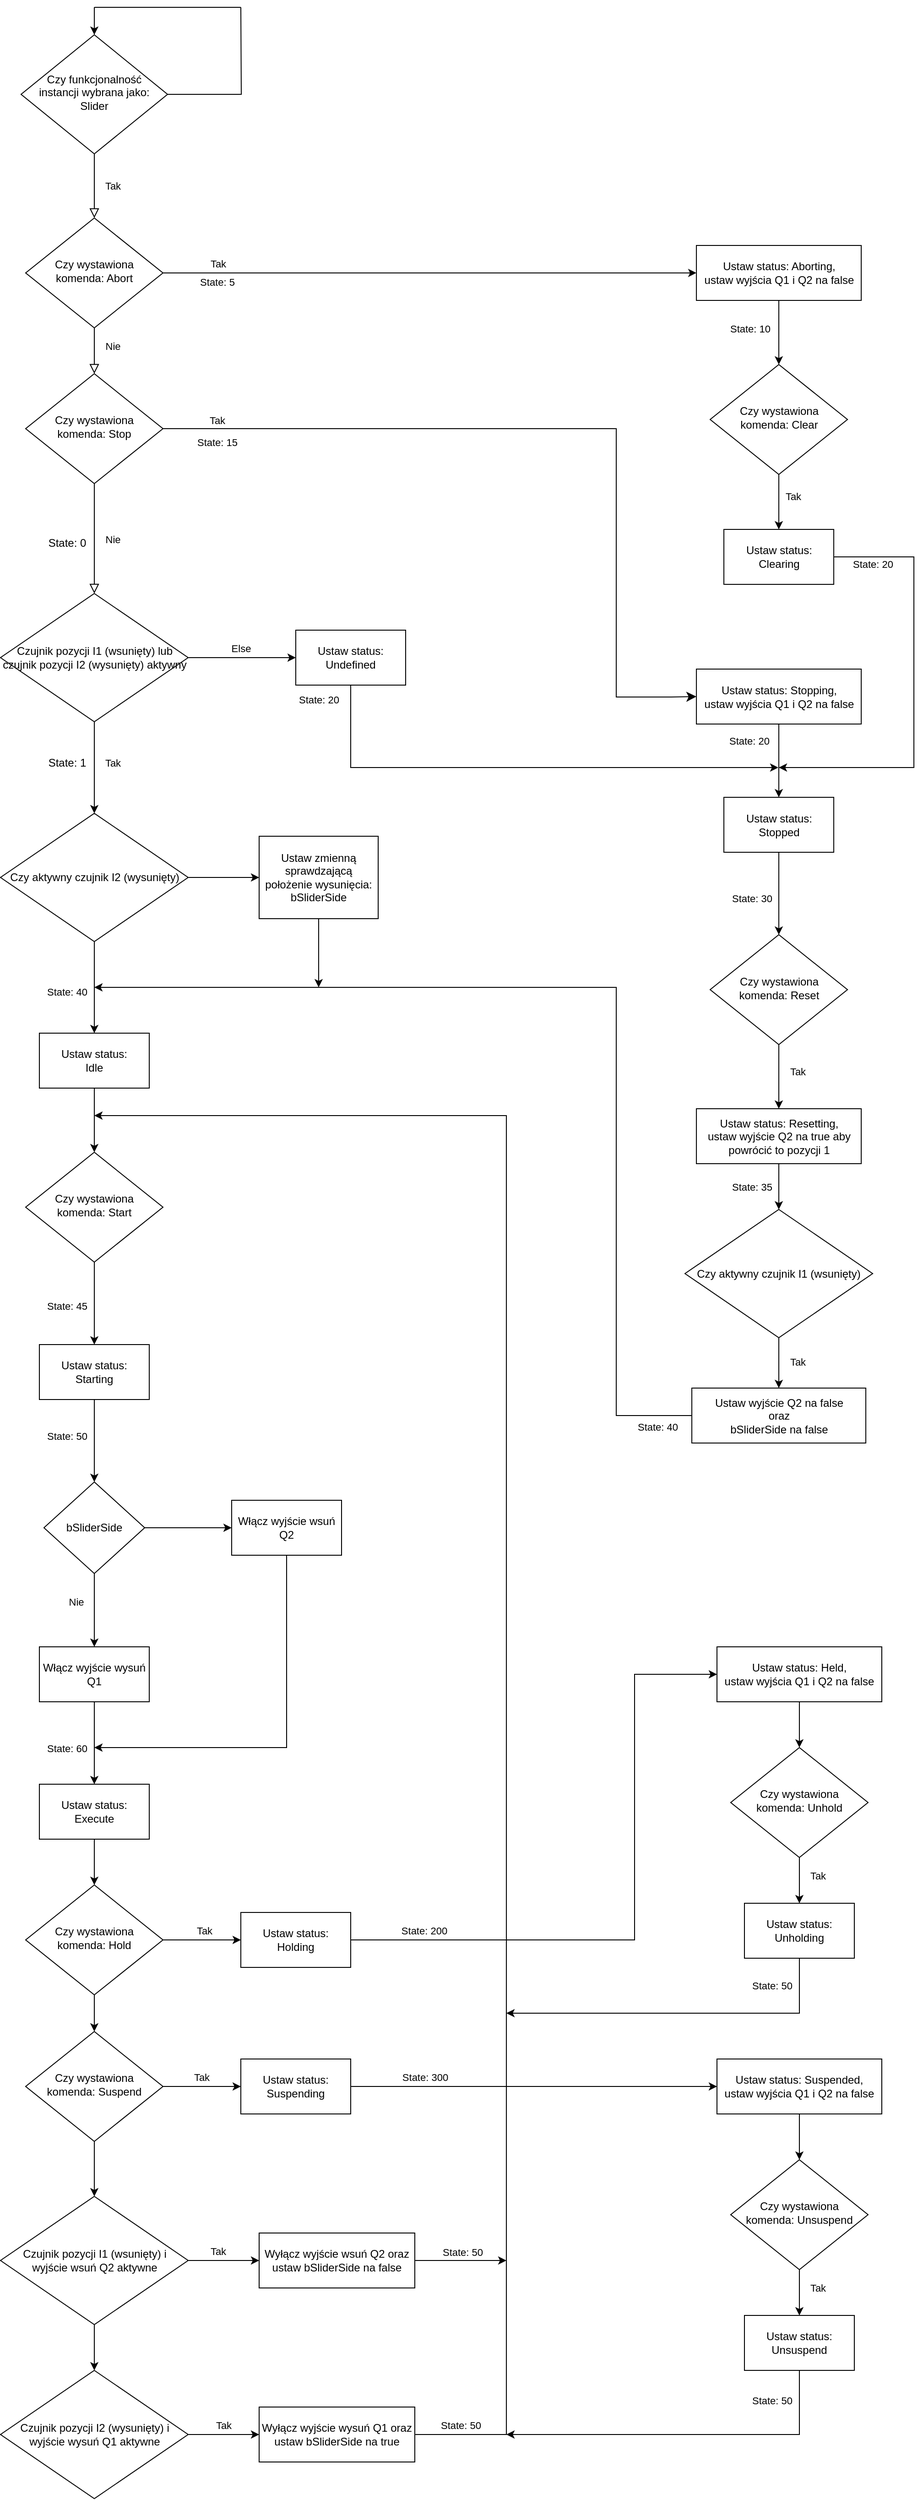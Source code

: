<mxfile version="22.1.7" type="device">
  <diagram id="C5RBs43oDa-KdzZeNtuy" name="Page-1">
    <mxGraphModel dx="3960" dy="2380" grid="1" gridSize="10" guides="1" tooltips="1" connect="1" arrows="1" fold="1" page="1" pageScale="1" pageWidth="827" pageHeight="1169" math="0" shadow="0">
      <root>
        <mxCell id="WIyWlLk6GJQsqaUBKTNV-0" />
        <mxCell id="WIyWlLk6GJQsqaUBKTNV-1" parent="WIyWlLk6GJQsqaUBKTNV-0" />
        <mxCell id="WIyWlLk6GJQsqaUBKTNV-4" value="Tak" style="rounded=0;html=1;jettySize=auto;orthogonalLoop=1;fontSize=11;endArrow=block;endFill=0;endSize=8;strokeWidth=1;shadow=0;labelBackgroundColor=none;edgeStyle=orthogonalEdgeStyle;" parent="WIyWlLk6GJQsqaUBKTNV-1" source="WIyWlLk6GJQsqaUBKTNV-6" target="WIyWlLk6GJQsqaUBKTNV-10" edge="1">
          <mxGeometry y="20" relative="1" as="geometry">
            <mxPoint as="offset" />
          </mxGeometry>
        </mxCell>
        <mxCell id="gHJDH7lQnEutCBeiMlI1-30" style="edgeStyle=orthogonalEdgeStyle;rounded=0;orthogonalLoop=1;jettySize=auto;html=1;endArrow=none;endFill=0;" edge="1" parent="WIyWlLk6GJQsqaUBKTNV-1" source="WIyWlLk6GJQsqaUBKTNV-6">
          <mxGeometry relative="1" as="geometry">
            <mxPoint x="440" y="20" as="targetPoint" />
          </mxGeometry>
        </mxCell>
        <mxCell id="WIyWlLk6GJQsqaUBKTNV-6" value="Czy funkcjonalność instancji wybrana jako: Slider" style="rhombus;whiteSpace=wrap;html=1;shadow=0;fontFamily=Helvetica;fontSize=12;align=center;strokeWidth=1;spacing=6;spacingTop=-4;" parent="WIyWlLk6GJQsqaUBKTNV-1" vertex="1">
          <mxGeometry x="200" y="49.97" width="160" height="130.03" as="geometry" />
        </mxCell>
        <mxCell id="WIyWlLk6GJQsqaUBKTNV-8" value="Nie" style="rounded=0;html=1;jettySize=auto;orthogonalLoop=1;fontSize=11;endArrow=block;endFill=0;endSize=8;strokeWidth=1;shadow=0;labelBackgroundColor=none;edgeStyle=orthogonalEdgeStyle;entryX=0.5;entryY=0;entryDx=0;entryDy=0;" parent="WIyWlLk6GJQsqaUBKTNV-1" source="WIyWlLk6GJQsqaUBKTNV-10" target="gHJDH7lQnEutCBeiMlI1-3" edge="1">
          <mxGeometry x="-0.2" y="20" relative="1" as="geometry">
            <mxPoint as="offset" />
            <mxPoint x="280" y="409.97" as="targetPoint" />
          </mxGeometry>
        </mxCell>
        <mxCell id="gHJDH7lQnEutCBeiMlI1-182" style="edgeStyle=orthogonalEdgeStyle;rounded=0;orthogonalLoop=1;jettySize=auto;html=1;entryX=0;entryY=0.5;entryDx=0;entryDy=0;" edge="1" parent="WIyWlLk6GJQsqaUBKTNV-1" source="WIyWlLk6GJQsqaUBKTNV-10" target="gHJDH7lQnEutCBeiMlI1-167">
          <mxGeometry relative="1" as="geometry" />
        </mxCell>
        <mxCell id="gHJDH7lQnEutCBeiMlI1-183" value="Tak" style="edgeLabel;html=1;align=center;verticalAlign=middle;resizable=0;points=[];" vertex="1" connectable="0" parent="gHJDH7lQnEutCBeiMlI1-182">
          <mxGeometry x="-0.8" y="-2" relative="1" as="geometry">
            <mxPoint x="1" y="-12" as="offset" />
          </mxGeometry>
        </mxCell>
        <mxCell id="gHJDH7lQnEutCBeiMlI1-184" value="State: 5" style="edgeLabel;html=1;align=center;verticalAlign=middle;resizable=0;points=[];" vertex="1" connectable="0" parent="gHJDH7lQnEutCBeiMlI1-182">
          <mxGeometry x="-0.762" y="-1" relative="1" as="geometry">
            <mxPoint x="-11" y="9" as="offset" />
          </mxGeometry>
        </mxCell>
        <mxCell id="WIyWlLk6GJQsqaUBKTNV-10" value="Czy wystawiona komenda: Abort" style="rhombus;whiteSpace=wrap;html=1;shadow=0;fontFamily=Helvetica;fontSize=12;align=center;strokeWidth=1;spacing=6;spacingTop=-4;" parent="WIyWlLk6GJQsqaUBKTNV-1" vertex="1">
          <mxGeometry x="205" y="249.97" width="150" height="120.03" as="geometry" />
        </mxCell>
        <mxCell id="gHJDH7lQnEutCBeiMlI1-4" style="edgeStyle=orthogonalEdgeStyle;rounded=0;orthogonalLoop=1;jettySize=auto;html=1;endSize=8;endArrow=block;endFill=0;entryX=0.5;entryY=0;entryDx=0;entryDy=0;" edge="1" parent="WIyWlLk6GJQsqaUBKTNV-1" source="gHJDH7lQnEutCBeiMlI1-3" target="gHJDH7lQnEutCBeiMlI1-23">
          <mxGeometry relative="1" as="geometry">
            <mxPoint x="280" y="650" as="targetPoint" />
          </mxGeometry>
        </mxCell>
        <mxCell id="gHJDH7lQnEutCBeiMlI1-5" value="Nie" style="edgeLabel;html=1;align=center;verticalAlign=middle;resizable=0;points=[];" vertex="1" connectable="0" parent="gHJDH7lQnEutCBeiMlI1-4">
          <mxGeometry x="0.029" y="-1" relative="1" as="geometry">
            <mxPoint x="21" y="-1" as="offset" />
          </mxGeometry>
        </mxCell>
        <mxCell id="gHJDH7lQnEutCBeiMlI1-7" style="edgeStyle=orthogonalEdgeStyle;rounded=0;orthogonalLoop=1;jettySize=auto;html=1;endSize=8;endArrow=classic;endFill=1;entryX=0;entryY=0.5;entryDx=0;entryDy=0;" edge="1" parent="WIyWlLk6GJQsqaUBKTNV-1" source="gHJDH7lQnEutCBeiMlI1-3" target="gHJDH7lQnEutCBeiMlI1-147">
          <mxGeometry relative="1" as="geometry">
            <mxPoint x="480" y="480.015" as="targetPoint" />
            <Array as="points">
              <mxPoint x="850" y="480" />
              <mxPoint x="850" y="773" />
              <mxPoint x="910" y="773" />
            </Array>
          </mxGeometry>
        </mxCell>
        <mxCell id="gHJDH7lQnEutCBeiMlI1-8" value="Tak" style="edgeLabel;html=1;align=center;verticalAlign=middle;resizable=0;points=[];" vertex="1" connectable="0" parent="gHJDH7lQnEutCBeiMlI1-7">
          <mxGeometry x="0.152" y="4" relative="1" as="geometry">
            <mxPoint x="-440" y="-19" as="offset" />
          </mxGeometry>
        </mxCell>
        <mxCell id="gHJDH7lQnEutCBeiMlI1-3" value="Czy wystawiona komenda: Stop" style="rhombus;whiteSpace=wrap;html=1;shadow=0;fontFamily=Helvetica;fontSize=12;align=center;strokeWidth=1;spacing=6;spacingTop=-4;" vertex="1" parent="WIyWlLk6GJQsqaUBKTNV-1">
          <mxGeometry x="205" y="420" width="150" height="120.03" as="geometry" />
        </mxCell>
        <mxCell id="gHJDH7lQnEutCBeiMlI1-20" value="State: 0" style="text;html=1;align=center;verticalAlign=middle;resizable=0;points=[];autosize=1;strokeColor=none;fillColor=none;" vertex="1" parent="WIyWlLk6GJQsqaUBKTNV-1">
          <mxGeometry x="220" y="590" width="60" height="30" as="geometry" />
        </mxCell>
        <mxCell id="gHJDH7lQnEutCBeiMlI1-25" style="edgeStyle=orthogonalEdgeStyle;rounded=0;orthogonalLoop=1;jettySize=auto;html=1;entryX=0.5;entryY=0;entryDx=0;entryDy=0;" edge="1" parent="WIyWlLk6GJQsqaUBKTNV-1" source="gHJDH7lQnEutCBeiMlI1-23" target="gHJDH7lQnEutCBeiMlI1-46">
          <mxGeometry relative="1" as="geometry">
            <mxPoint x="280" y="860" as="targetPoint" />
          </mxGeometry>
        </mxCell>
        <mxCell id="gHJDH7lQnEutCBeiMlI1-26" value="Tak" style="edgeLabel;html=1;align=center;verticalAlign=middle;resizable=0;points=[];" vertex="1" connectable="0" parent="gHJDH7lQnEutCBeiMlI1-25">
          <mxGeometry x="-0.112" y="3" relative="1" as="geometry">
            <mxPoint x="17" as="offset" />
          </mxGeometry>
        </mxCell>
        <mxCell id="gHJDH7lQnEutCBeiMlI1-32" style="edgeStyle=orthogonalEdgeStyle;rounded=0;orthogonalLoop=1;jettySize=auto;html=1;entryX=0;entryY=0.5;entryDx=0;entryDy=0;" edge="1" parent="WIyWlLk6GJQsqaUBKTNV-1" source="gHJDH7lQnEutCBeiMlI1-23" target="gHJDH7lQnEutCBeiMlI1-61">
          <mxGeometry relative="1" as="geometry">
            <mxPoint x="520" y="730" as="targetPoint" />
          </mxGeometry>
        </mxCell>
        <mxCell id="gHJDH7lQnEutCBeiMlI1-65" value="Else" style="edgeLabel;html=1;align=center;verticalAlign=middle;resizable=0;points=[];" vertex="1" connectable="0" parent="gHJDH7lQnEutCBeiMlI1-32">
          <mxGeometry x="0.115" y="4" relative="1" as="geometry">
            <mxPoint x="-8" y="-6" as="offset" />
          </mxGeometry>
        </mxCell>
        <mxCell id="gHJDH7lQnEutCBeiMlI1-23" value="Czujnik pozycji I1 (wsunięty) lub czujnik pozycji I2 (wysunięty) aktywny" style="rhombus;whiteSpace=wrap;html=1;" vertex="1" parent="WIyWlLk6GJQsqaUBKTNV-1">
          <mxGeometry x="177.5" y="660" width="205" height="140" as="geometry" />
        </mxCell>
        <mxCell id="gHJDH7lQnEutCBeiMlI1-29" value="" style="endArrow=classic;html=1;rounded=0;entryX=0.5;entryY=0;entryDx=0;entryDy=0;" edge="1" parent="WIyWlLk6GJQsqaUBKTNV-1" target="WIyWlLk6GJQsqaUBKTNV-6">
          <mxGeometry width="50" height="50" relative="1" as="geometry">
            <mxPoint x="280" y="20" as="sourcePoint" />
            <mxPoint x="439" y="40" as="targetPoint" />
          </mxGeometry>
        </mxCell>
        <mxCell id="gHJDH7lQnEutCBeiMlI1-31" value="" style="endArrow=none;html=1;rounded=0;" edge="1" parent="WIyWlLk6GJQsqaUBKTNV-1">
          <mxGeometry width="50" height="50" relative="1" as="geometry">
            <mxPoint x="280" y="20" as="sourcePoint" />
            <mxPoint x="440" y="20" as="targetPoint" />
          </mxGeometry>
        </mxCell>
        <mxCell id="gHJDH7lQnEutCBeiMlI1-38" value="State: 15" style="edgeLabel;html=1;align=center;verticalAlign=middle;resizable=0;points=[];" vertex="1" connectable="0" parent="WIyWlLk6GJQsqaUBKTNV-1">
          <mxGeometry x="414.003" y="494.999" as="geometry" />
        </mxCell>
        <mxCell id="gHJDH7lQnEutCBeiMlI1-44" style="edgeStyle=orthogonalEdgeStyle;rounded=0;orthogonalLoop=1;jettySize=auto;html=1;entryX=0;entryY=0.5;entryDx=0;entryDy=0;" edge="1" parent="WIyWlLk6GJQsqaUBKTNV-1" source="gHJDH7lQnEutCBeiMlI1-46" target="gHJDH7lQnEutCBeiMlI1-50">
          <mxGeometry relative="1" as="geometry">
            <mxPoint x="520" y="970" as="targetPoint" />
          </mxGeometry>
        </mxCell>
        <mxCell id="gHJDH7lQnEutCBeiMlI1-71" style="edgeStyle=orthogonalEdgeStyle;rounded=0;orthogonalLoop=1;jettySize=auto;html=1;entryX=0.5;entryY=0;entryDx=0;entryDy=0;" edge="1" parent="WIyWlLk6GJQsqaUBKTNV-1" source="gHJDH7lQnEutCBeiMlI1-46" target="gHJDH7lQnEutCBeiMlI1-70">
          <mxGeometry relative="1" as="geometry" />
        </mxCell>
        <mxCell id="gHJDH7lQnEutCBeiMlI1-72" value="State: 40" style="edgeLabel;html=1;align=center;verticalAlign=middle;resizable=0;points=[];" vertex="1" connectable="0" parent="gHJDH7lQnEutCBeiMlI1-71">
          <mxGeometry x="0.096" y="-1" relative="1" as="geometry">
            <mxPoint x="-29" as="offset" />
          </mxGeometry>
        </mxCell>
        <mxCell id="gHJDH7lQnEutCBeiMlI1-46" value="Czy aktywny czujnik I2 (wysunięty)" style="rhombus;whiteSpace=wrap;html=1;" vertex="1" parent="WIyWlLk6GJQsqaUBKTNV-1">
          <mxGeometry x="177.5" y="900" width="205" height="140" as="geometry" />
        </mxCell>
        <mxCell id="gHJDH7lQnEutCBeiMlI1-185" style="edgeStyle=orthogonalEdgeStyle;rounded=0;orthogonalLoop=1;jettySize=auto;html=1;" edge="1" parent="WIyWlLk6GJQsqaUBKTNV-1" source="gHJDH7lQnEutCBeiMlI1-50">
          <mxGeometry relative="1" as="geometry">
            <mxPoint x="525" y="1090" as="targetPoint" />
          </mxGeometry>
        </mxCell>
        <mxCell id="gHJDH7lQnEutCBeiMlI1-50" value="Ustaw zmienną sprawdzającą położenie wysunięcia:&lt;br&gt;bSliderSide" style="rounded=0;whiteSpace=wrap;html=1;" vertex="1" parent="WIyWlLk6GJQsqaUBKTNV-1">
          <mxGeometry x="460" y="925" width="130" height="90" as="geometry" />
        </mxCell>
        <mxCell id="gHJDH7lQnEutCBeiMlI1-180" style="edgeStyle=orthogonalEdgeStyle;rounded=0;orthogonalLoop=1;jettySize=auto;html=1;" edge="1" parent="WIyWlLk6GJQsqaUBKTNV-1" source="gHJDH7lQnEutCBeiMlI1-61">
          <mxGeometry relative="1" as="geometry">
            <mxPoint x="1027" y="850" as="targetPoint" />
            <Array as="points">
              <mxPoint x="560" y="850" />
            </Array>
          </mxGeometry>
        </mxCell>
        <mxCell id="gHJDH7lQnEutCBeiMlI1-181" value="State: 20" style="edgeLabel;html=1;align=center;verticalAlign=middle;resizable=0;points=[];" vertex="1" connectable="0" parent="gHJDH7lQnEutCBeiMlI1-180">
          <mxGeometry x="-0.942" y="-1" relative="1" as="geometry">
            <mxPoint x="-34" as="offset" />
          </mxGeometry>
        </mxCell>
        <mxCell id="gHJDH7lQnEutCBeiMlI1-61" value="Ustaw status:&lt;br&gt;Undefined" style="rounded=0;whiteSpace=wrap;html=1;" vertex="1" parent="WIyWlLk6GJQsqaUBKTNV-1">
          <mxGeometry x="500" y="700" width="120" height="60" as="geometry" />
        </mxCell>
        <mxCell id="gHJDH7lQnEutCBeiMlI1-68" value="State: 1" style="text;html=1;align=center;verticalAlign=middle;resizable=0;points=[];autosize=1;strokeColor=none;fillColor=none;" vertex="1" parent="WIyWlLk6GJQsqaUBKTNV-1">
          <mxGeometry x="220" y="830" width="60" height="30" as="geometry" />
        </mxCell>
        <mxCell id="gHJDH7lQnEutCBeiMlI1-75" style="edgeStyle=orthogonalEdgeStyle;rounded=0;orthogonalLoop=1;jettySize=auto;html=1;entryX=0.5;entryY=0;entryDx=0;entryDy=0;" edge="1" parent="WIyWlLk6GJQsqaUBKTNV-1" source="gHJDH7lQnEutCBeiMlI1-70" target="gHJDH7lQnEutCBeiMlI1-74">
          <mxGeometry relative="1" as="geometry" />
        </mxCell>
        <mxCell id="gHJDH7lQnEutCBeiMlI1-70" value="Ustaw status:&lt;br&gt;Idle" style="rounded=0;whiteSpace=wrap;html=1;" vertex="1" parent="WIyWlLk6GJQsqaUBKTNV-1">
          <mxGeometry x="220" y="1140" width="120" height="60" as="geometry" />
        </mxCell>
        <mxCell id="gHJDH7lQnEutCBeiMlI1-78" style="edgeStyle=orthogonalEdgeStyle;rounded=0;orthogonalLoop=1;jettySize=auto;html=1;entryX=0.5;entryY=0;entryDx=0;entryDy=0;" edge="1" parent="WIyWlLk6GJQsqaUBKTNV-1" source="gHJDH7lQnEutCBeiMlI1-74" target="gHJDH7lQnEutCBeiMlI1-77">
          <mxGeometry relative="1" as="geometry" />
        </mxCell>
        <mxCell id="gHJDH7lQnEutCBeiMlI1-79" value="State: 45" style="edgeLabel;html=1;align=center;verticalAlign=middle;resizable=0;points=[];" vertex="1" connectable="0" parent="gHJDH7lQnEutCBeiMlI1-78">
          <mxGeometry x="0.059" y="1" relative="1" as="geometry">
            <mxPoint x="-31" as="offset" />
          </mxGeometry>
        </mxCell>
        <mxCell id="gHJDH7lQnEutCBeiMlI1-74" value="Czy wystawiona komenda: Start" style="rhombus;whiteSpace=wrap;html=1;shadow=0;fontFamily=Helvetica;fontSize=12;align=center;strokeWidth=1;spacing=6;spacingTop=-4;" vertex="1" parent="WIyWlLk6GJQsqaUBKTNV-1">
          <mxGeometry x="205" y="1270" width="150" height="120.03" as="geometry" />
        </mxCell>
        <mxCell id="gHJDH7lQnEutCBeiMlI1-82" style="edgeStyle=orthogonalEdgeStyle;rounded=0;orthogonalLoop=1;jettySize=auto;html=1;entryX=0.5;entryY=0;entryDx=0;entryDy=0;" edge="1" parent="WIyWlLk6GJQsqaUBKTNV-1" source="gHJDH7lQnEutCBeiMlI1-77" target="gHJDH7lQnEutCBeiMlI1-80">
          <mxGeometry relative="1" as="geometry" />
        </mxCell>
        <mxCell id="gHJDH7lQnEutCBeiMlI1-83" value="State: 50" style="edgeLabel;html=1;align=center;verticalAlign=middle;resizable=0;points=[];" vertex="1" connectable="0" parent="gHJDH7lQnEutCBeiMlI1-82">
          <mxGeometry x="-0.106" y="-1" relative="1" as="geometry">
            <mxPoint x="-29" as="offset" />
          </mxGeometry>
        </mxCell>
        <mxCell id="gHJDH7lQnEutCBeiMlI1-77" value="Ustaw status:&lt;br&gt;Starting" style="rounded=0;whiteSpace=wrap;html=1;" vertex="1" parent="WIyWlLk6GJQsqaUBKTNV-1">
          <mxGeometry x="220" y="1480" width="120" height="60" as="geometry" />
        </mxCell>
        <mxCell id="gHJDH7lQnEutCBeiMlI1-86" style="edgeStyle=orthogonalEdgeStyle;rounded=0;orthogonalLoop=1;jettySize=auto;html=1;entryX=0.5;entryY=0;entryDx=0;entryDy=0;" edge="1" parent="WIyWlLk6GJQsqaUBKTNV-1" source="gHJDH7lQnEutCBeiMlI1-80" target="gHJDH7lQnEutCBeiMlI1-84">
          <mxGeometry relative="1" as="geometry" />
        </mxCell>
        <mxCell id="gHJDH7lQnEutCBeiMlI1-87" value="Nie" style="edgeLabel;html=1;align=center;verticalAlign=middle;resizable=0;points=[];" vertex="1" connectable="0" parent="gHJDH7lQnEutCBeiMlI1-86">
          <mxGeometry x="-0.3" y="-5" relative="1" as="geometry">
            <mxPoint x="-15" y="3" as="offset" />
          </mxGeometry>
        </mxCell>
        <mxCell id="gHJDH7lQnEutCBeiMlI1-89" style="edgeStyle=orthogonalEdgeStyle;rounded=0;orthogonalLoop=1;jettySize=auto;html=1;entryX=0;entryY=0.5;entryDx=0;entryDy=0;" edge="1" parent="WIyWlLk6GJQsqaUBKTNV-1" source="gHJDH7lQnEutCBeiMlI1-80" target="gHJDH7lQnEutCBeiMlI1-88">
          <mxGeometry relative="1" as="geometry" />
        </mxCell>
        <mxCell id="gHJDH7lQnEutCBeiMlI1-80" value="bSliderSide" style="rhombus;whiteSpace=wrap;html=1;" vertex="1" parent="WIyWlLk6GJQsqaUBKTNV-1">
          <mxGeometry x="225" y="1630" width="110" height="100" as="geometry" />
        </mxCell>
        <mxCell id="gHJDH7lQnEutCBeiMlI1-92" style="edgeStyle=orthogonalEdgeStyle;rounded=0;orthogonalLoop=1;jettySize=auto;html=1;entryX=0.5;entryY=0;entryDx=0;entryDy=0;" edge="1" parent="WIyWlLk6GJQsqaUBKTNV-1" source="gHJDH7lQnEutCBeiMlI1-84" target="gHJDH7lQnEutCBeiMlI1-91">
          <mxGeometry relative="1" as="geometry" />
        </mxCell>
        <mxCell id="gHJDH7lQnEutCBeiMlI1-95" value="State: 60" style="edgeLabel;html=1;align=center;verticalAlign=middle;resizable=0;points=[];" vertex="1" connectable="0" parent="gHJDH7lQnEutCBeiMlI1-92">
          <mxGeometry x="-0.478" y="-1" relative="1" as="geometry">
            <mxPoint x="-29" y="27" as="offset" />
          </mxGeometry>
        </mxCell>
        <mxCell id="gHJDH7lQnEutCBeiMlI1-84" value="Włącz wyjście wysuń Q1" style="rounded=0;whiteSpace=wrap;html=1;" vertex="1" parent="WIyWlLk6GJQsqaUBKTNV-1">
          <mxGeometry x="220" y="1810" width="120" height="60" as="geometry" />
        </mxCell>
        <mxCell id="gHJDH7lQnEutCBeiMlI1-120" style="edgeStyle=orthogonalEdgeStyle;rounded=0;orthogonalLoop=1;jettySize=auto;html=1;" edge="1" parent="WIyWlLk6GJQsqaUBKTNV-1" source="gHJDH7lQnEutCBeiMlI1-88">
          <mxGeometry relative="1" as="geometry">
            <mxPoint x="280" y="1920" as="targetPoint" />
            <Array as="points">
              <mxPoint x="490" y="1920" />
            </Array>
          </mxGeometry>
        </mxCell>
        <mxCell id="gHJDH7lQnEutCBeiMlI1-88" value="Włącz wyjście wsuń Q2" style="rounded=0;whiteSpace=wrap;html=1;" vertex="1" parent="WIyWlLk6GJQsqaUBKTNV-1">
          <mxGeometry x="430" y="1650" width="120" height="60" as="geometry" />
        </mxCell>
        <mxCell id="gHJDH7lQnEutCBeiMlI1-98" style="edgeStyle=orthogonalEdgeStyle;rounded=0;orthogonalLoop=1;jettySize=auto;html=1;entryX=0.5;entryY=0;entryDx=0;entryDy=0;" edge="1" parent="WIyWlLk6GJQsqaUBKTNV-1" source="gHJDH7lQnEutCBeiMlI1-91" target="gHJDH7lQnEutCBeiMlI1-97">
          <mxGeometry relative="1" as="geometry" />
        </mxCell>
        <mxCell id="gHJDH7lQnEutCBeiMlI1-91" value="Ustaw status:&lt;br&gt;Execute" style="rounded=0;whiteSpace=wrap;html=1;" vertex="1" parent="WIyWlLk6GJQsqaUBKTNV-1">
          <mxGeometry x="220" y="1960" width="120" height="60" as="geometry" />
        </mxCell>
        <mxCell id="gHJDH7lQnEutCBeiMlI1-100" style="edgeStyle=orthogonalEdgeStyle;rounded=0;orthogonalLoop=1;jettySize=auto;html=1;entryX=0;entryY=0.5;entryDx=0;entryDy=0;" edge="1" parent="WIyWlLk6GJQsqaUBKTNV-1" source="gHJDH7lQnEutCBeiMlI1-97" target="gHJDH7lQnEutCBeiMlI1-99">
          <mxGeometry relative="1" as="geometry" />
        </mxCell>
        <mxCell id="gHJDH7lQnEutCBeiMlI1-131" value="Tak" style="edgeLabel;html=1;align=center;verticalAlign=middle;resizable=0;points=[];" vertex="1" connectable="0" parent="gHJDH7lQnEutCBeiMlI1-100">
          <mxGeometry x="-0.247" y="-1" relative="1" as="geometry">
            <mxPoint x="13" y="-11" as="offset" />
          </mxGeometry>
        </mxCell>
        <mxCell id="gHJDH7lQnEutCBeiMlI1-102" style="edgeStyle=orthogonalEdgeStyle;rounded=0;orthogonalLoop=1;jettySize=auto;html=1;entryX=0.5;entryY=0;entryDx=0;entryDy=0;" edge="1" parent="WIyWlLk6GJQsqaUBKTNV-1" source="gHJDH7lQnEutCBeiMlI1-97" target="gHJDH7lQnEutCBeiMlI1-101">
          <mxGeometry relative="1" as="geometry" />
        </mxCell>
        <mxCell id="gHJDH7lQnEutCBeiMlI1-97" value="Czy wystawiona komenda: Hold" style="rhombus;whiteSpace=wrap;html=1;shadow=0;fontFamily=Helvetica;fontSize=12;align=center;strokeWidth=1;spacing=6;spacingTop=-4;" vertex="1" parent="WIyWlLk6GJQsqaUBKTNV-1">
          <mxGeometry x="205" y="2070" width="150" height="120.03" as="geometry" />
        </mxCell>
        <mxCell id="gHJDH7lQnEutCBeiMlI1-122" style="edgeStyle=orthogonalEdgeStyle;rounded=0;orthogonalLoop=1;jettySize=auto;html=1;entryX=0;entryY=0.5;entryDx=0;entryDy=0;" edge="1" parent="WIyWlLk6GJQsqaUBKTNV-1" source="gHJDH7lQnEutCBeiMlI1-99" target="gHJDH7lQnEutCBeiMlI1-121">
          <mxGeometry relative="1" as="geometry">
            <Array as="points">
              <mxPoint x="870" y="2130" />
              <mxPoint x="870" y="1840" />
            </Array>
          </mxGeometry>
        </mxCell>
        <mxCell id="gHJDH7lQnEutCBeiMlI1-123" value="State: 200" style="edgeLabel;html=1;align=center;verticalAlign=middle;resizable=0;points=[];" vertex="1" connectable="0" parent="gHJDH7lQnEutCBeiMlI1-122">
          <mxGeometry x="-0.541" y="2" relative="1" as="geometry">
            <mxPoint x="-79" y="-8" as="offset" />
          </mxGeometry>
        </mxCell>
        <mxCell id="gHJDH7lQnEutCBeiMlI1-99" value="Ustaw status:&lt;br&gt;Holding" style="rounded=0;whiteSpace=wrap;html=1;" vertex="1" parent="WIyWlLk6GJQsqaUBKTNV-1">
          <mxGeometry x="440" y="2100.02" width="120" height="60" as="geometry" />
        </mxCell>
        <mxCell id="gHJDH7lQnEutCBeiMlI1-104" style="edgeStyle=orthogonalEdgeStyle;rounded=0;orthogonalLoop=1;jettySize=auto;html=1;entryX=0;entryY=0.5;entryDx=0;entryDy=0;" edge="1" parent="WIyWlLk6GJQsqaUBKTNV-1" source="gHJDH7lQnEutCBeiMlI1-101" target="gHJDH7lQnEutCBeiMlI1-103">
          <mxGeometry relative="1" as="geometry" />
        </mxCell>
        <mxCell id="gHJDH7lQnEutCBeiMlI1-130" value="Tak" style="edgeLabel;html=1;align=center;verticalAlign=middle;resizable=0;points=[];" vertex="1" connectable="0" parent="gHJDH7lQnEutCBeiMlI1-104">
          <mxGeometry x="-0.012" y="1" relative="1" as="geometry">
            <mxPoint y="-9" as="offset" />
          </mxGeometry>
        </mxCell>
        <mxCell id="gHJDH7lQnEutCBeiMlI1-106" style="edgeStyle=orthogonalEdgeStyle;rounded=0;orthogonalLoop=1;jettySize=auto;html=1;entryX=0.5;entryY=0;entryDx=0;entryDy=0;" edge="1" parent="WIyWlLk6GJQsqaUBKTNV-1" source="gHJDH7lQnEutCBeiMlI1-101" target="gHJDH7lQnEutCBeiMlI1-105">
          <mxGeometry relative="1" as="geometry" />
        </mxCell>
        <mxCell id="gHJDH7lQnEutCBeiMlI1-101" value="Czy wystawiona komenda: Suspend" style="rhombus;whiteSpace=wrap;html=1;shadow=0;fontFamily=Helvetica;fontSize=12;align=center;strokeWidth=1;spacing=6;spacingTop=-4;" vertex="1" parent="WIyWlLk6GJQsqaUBKTNV-1">
          <mxGeometry x="205" y="2230" width="150" height="120.03" as="geometry" />
        </mxCell>
        <mxCell id="gHJDH7lQnEutCBeiMlI1-140" style="edgeStyle=orthogonalEdgeStyle;rounded=0;orthogonalLoop=1;jettySize=auto;html=1;entryX=0;entryY=0.5;entryDx=0;entryDy=0;" edge="1" parent="WIyWlLk6GJQsqaUBKTNV-1" source="gHJDH7lQnEutCBeiMlI1-103" target="gHJDH7lQnEutCBeiMlI1-135">
          <mxGeometry relative="1" as="geometry" />
        </mxCell>
        <mxCell id="gHJDH7lQnEutCBeiMlI1-141" value="State: 300" style="edgeLabel;html=1;align=center;verticalAlign=middle;resizable=0;points=[];" vertex="1" connectable="0" parent="gHJDH7lQnEutCBeiMlI1-140">
          <mxGeometry x="-0.568" y="2" relative="1" as="geometry">
            <mxPoint x="-6" y="-8" as="offset" />
          </mxGeometry>
        </mxCell>
        <mxCell id="gHJDH7lQnEutCBeiMlI1-103" value="Ustaw status:&lt;br&gt;Suspending" style="rounded=0;whiteSpace=wrap;html=1;" vertex="1" parent="WIyWlLk6GJQsqaUBKTNV-1">
          <mxGeometry x="440" y="2260.01" width="120" height="60" as="geometry" />
        </mxCell>
        <mxCell id="gHJDH7lQnEutCBeiMlI1-109" style="edgeStyle=orthogonalEdgeStyle;rounded=0;orthogonalLoop=1;jettySize=auto;html=1;entryX=0;entryY=0.5;entryDx=0;entryDy=0;" edge="1" parent="WIyWlLk6GJQsqaUBKTNV-1" source="gHJDH7lQnEutCBeiMlI1-105" target="gHJDH7lQnEutCBeiMlI1-108">
          <mxGeometry relative="1" as="geometry" />
        </mxCell>
        <mxCell id="gHJDH7lQnEutCBeiMlI1-132" value="Tak" style="edgeLabel;html=1;align=center;verticalAlign=middle;resizable=0;points=[];" vertex="1" connectable="0" parent="gHJDH7lQnEutCBeiMlI1-109">
          <mxGeometry x="-0.084" y="-1" relative="1" as="geometry">
            <mxPoint x="-3" y="-11" as="offset" />
          </mxGeometry>
        </mxCell>
        <mxCell id="gHJDH7lQnEutCBeiMlI1-113" style="edgeStyle=orthogonalEdgeStyle;rounded=0;orthogonalLoop=1;jettySize=auto;html=1;entryX=0.5;entryY=0;entryDx=0;entryDy=0;" edge="1" parent="WIyWlLk6GJQsqaUBKTNV-1" source="gHJDH7lQnEutCBeiMlI1-105" target="gHJDH7lQnEutCBeiMlI1-111">
          <mxGeometry relative="1" as="geometry" />
        </mxCell>
        <mxCell id="gHJDH7lQnEutCBeiMlI1-105" value="Czujnik pozycji I1 (wsunięty) i&lt;br&gt;wyjście wsuń Q2 aktywne" style="rhombus;whiteSpace=wrap;html=1;" vertex="1" parent="WIyWlLk6GJQsqaUBKTNV-1">
          <mxGeometry x="177.5" y="2410" width="205" height="140" as="geometry" />
        </mxCell>
        <mxCell id="gHJDH7lQnEutCBeiMlI1-116" style="edgeStyle=orthogonalEdgeStyle;rounded=0;orthogonalLoop=1;jettySize=auto;html=1;" edge="1" parent="WIyWlLk6GJQsqaUBKTNV-1" source="gHJDH7lQnEutCBeiMlI1-108">
          <mxGeometry relative="1" as="geometry">
            <mxPoint x="730" y="2480" as="targetPoint" />
          </mxGeometry>
        </mxCell>
        <mxCell id="gHJDH7lQnEutCBeiMlI1-119" value="State: 50" style="edgeLabel;html=1;align=center;verticalAlign=middle;resizable=0;points=[];" vertex="1" connectable="0" parent="gHJDH7lQnEutCBeiMlI1-116">
          <mxGeometry x="0.035" y="2" relative="1" as="geometry">
            <mxPoint y="-8" as="offset" />
          </mxGeometry>
        </mxCell>
        <mxCell id="gHJDH7lQnEutCBeiMlI1-108" value="Wyłącz wyjście wsuń Q2 oraz&lt;br&gt;ustaw bSliderSide na false" style="rounded=0;whiteSpace=wrap;html=1;" vertex="1" parent="WIyWlLk6GJQsqaUBKTNV-1">
          <mxGeometry x="460" y="2450" width="170" height="60" as="geometry" />
        </mxCell>
        <mxCell id="gHJDH7lQnEutCBeiMlI1-110" style="edgeStyle=orthogonalEdgeStyle;rounded=0;orthogonalLoop=1;jettySize=auto;html=1;entryX=0;entryY=0.5;entryDx=0;entryDy=0;" edge="1" parent="WIyWlLk6GJQsqaUBKTNV-1" source="gHJDH7lQnEutCBeiMlI1-111" target="gHJDH7lQnEutCBeiMlI1-112">
          <mxGeometry relative="1" as="geometry" />
        </mxCell>
        <mxCell id="gHJDH7lQnEutCBeiMlI1-133" value="Tak" style="edgeLabel;html=1;align=center;verticalAlign=middle;resizable=0;points=[];" vertex="1" connectable="0" parent="gHJDH7lQnEutCBeiMlI1-110">
          <mxGeometry x="-0.032" relative="1" as="geometry">
            <mxPoint x="1" y="-10" as="offset" />
          </mxGeometry>
        </mxCell>
        <mxCell id="gHJDH7lQnEutCBeiMlI1-111" value="Czujnik pozycji I2 (wysunięty) i wyjście wysuń Q1 aktywne" style="rhombus;whiteSpace=wrap;html=1;" vertex="1" parent="WIyWlLk6GJQsqaUBKTNV-1">
          <mxGeometry x="177.5" y="2600" width="205" height="140" as="geometry" />
        </mxCell>
        <mxCell id="gHJDH7lQnEutCBeiMlI1-117" style="edgeStyle=orthogonalEdgeStyle;rounded=0;orthogonalLoop=1;jettySize=auto;html=1;" edge="1" parent="WIyWlLk6GJQsqaUBKTNV-1" source="gHJDH7lQnEutCBeiMlI1-112">
          <mxGeometry relative="1" as="geometry">
            <mxPoint x="280" y="1230" as="targetPoint" />
            <Array as="points">
              <mxPoint x="730" y="2670" />
              <mxPoint x="730" y="1230" />
              <mxPoint x="280" y="1230" />
            </Array>
          </mxGeometry>
        </mxCell>
        <mxCell id="gHJDH7lQnEutCBeiMlI1-118" value="State: 50" style="edgeLabel;html=1;align=center;verticalAlign=middle;resizable=0;points=[];" vertex="1" connectable="0" parent="gHJDH7lQnEutCBeiMlI1-117">
          <mxGeometry x="0.2" y="-2" relative="1" as="geometry">
            <mxPoint x="-52" y="1084" as="offset" />
          </mxGeometry>
        </mxCell>
        <mxCell id="gHJDH7lQnEutCBeiMlI1-112" value="Wyłącz wyjście wysuń Q1 oraz&lt;br&gt;ustaw bSliderSide na true" style="rounded=0;whiteSpace=wrap;html=1;" vertex="1" parent="WIyWlLk6GJQsqaUBKTNV-1">
          <mxGeometry x="460" y="2640" width="170" height="60" as="geometry" />
        </mxCell>
        <mxCell id="gHJDH7lQnEutCBeiMlI1-127" style="edgeStyle=orthogonalEdgeStyle;rounded=0;orthogonalLoop=1;jettySize=auto;html=1;entryX=0.5;entryY=0;entryDx=0;entryDy=0;" edge="1" parent="WIyWlLk6GJQsqaUBKTNV-1" source="gHJDH7lQnEutCBeiMlI1-121" target="gHJDH7lQnEutCBeiMlI1-125">
          <mxGeometry relative="1" as="geometry" />
        </mxCell>
        <mxCell id="gHJDH7lQnEutCBeiMlI1-121" value="Ustaw status: Held,&lt;br&gt;ustaw wyjścia Q1 i Q2 na false" style="rounded=0;whiteSpace=wrap;html=1;" vertex="1" parent="WIyWlLk6GJQsqaUBKTNV-1">
          <mxGeometry x="960" y="1810" width="180" height="60" as="geometry" />
        </mxCell>
        <mxCell id="gHJDH7lQnEutCBeiMlI1-128" style="edgeStyle=orthogonalEdgeStyle;rounded=0;orthogonalLoop=1;jettySize=auto;html=1;entryX=0.5;entryY=0;entryDx=0;entryDy=0;" edge="1" parent="WIyWlLk6GJQsqaUBKTNV-1" source="gHJDH7lQnEutCBeiMlI1-125" target="gHJDH7lQnEutCBeiMlI1-126">
          <mxGeometry relative="1" as="geometry" />
        </mxCell>
        <mxCell id="gHJDH7lQnEutCBeiMlI1-129" value="Tak" style="edgeLabel;html=1;align=center;verticalAlign=middle;resizable=0;points=[];" vertex="1" connectable="0" parent="gHJDH7lQnEutCBeiMlI1-128">
          <mxGeometry x="-0.241" y="-1" relative="1" as="geometry">
            <mxPoint x="21" y="1" as="offset" />
          </mxGeometry>
        </mxCell>
        <mxCell id="gHJDH7lQnEutCBeiMlI1-125" value="Czy wystawiona komenda: Unhold" style="rhombus;whiteSpace=wrap;html=1;shadow=0;fontFamily=Helvetica;fontSize=12;align=center;strokeWidth=1;spacing=6;spacingTop=-4;" vertex="1" parent="WIyWlLk6GJQsqaUBKTNV-1">
          <mxGeometry x="975" y="1919.98" width="150" height="120.03" as="geometry" />
        </mxCell>
        <mxCell id="gHJDH7lQnEutCBeiMlI1-142" style="edgeStyle=orthogonalEdgeStyle;rounded=0;orthogonalLoop=1;jettySize=auto;html=1;" edge="1" parent="WIyWlLk6GJQsqaUBKTNV-1" source="gHJDH7lQnEutCBeiMlI1-126">
          <mxGeometry relative="1" as="geometry">
            <mxPoint x="730" y="2210" as="targetPoint" />
            <Array as="points">
              <mxPoint x="1050" y="2210" />
            </Array>
          </mxGeometry>
        </mxCell>
        <mxCell id="gHJDH7lQnEutCBeiMlI1-143" value="State: 50" style="edgeLabel;html=1;align=center;verticalAlign=middle;resizable=0;points=[];" vertex="1" connectable="0" parent="gHJDH7lQnEutCBeiMlI1-142">
          <mxGeometry x="-0.822" relative="1" as="geometry">
            <mxPoint x="-30" y="-4" as="offset" />
          </mxGeometry>
        </mxCell>
        <mxCell id="gHJDH7lQnEutCBeiMlI1-126" value="Ustaw status:&lt;br&gt;Unholding" style="rounded=0;whiteSpace=wrap;html=1;" vertex="1" parent="WIyWlLk6GJQsqaUBKTNV-1">
          <mxGeometry x="990" y="2089.98" width="120" height="60" as="geometry" />
        </mxCell>
        <mxCell id="gHJDH7lQnEutCBeiMlI1-134" style="edgeStyle=orthogonalEdgeStyle;rounded=0;orthogonalLoop=1;jettySize=auto;html=1;entryX=0.5;entryY=0;entryDx=0;entryDy=0;" edge="1" parent="WIyWlLk6GJQsqaUBKTNV-1" source="gHJDH7lQnEutCBeiMlI1-135" target="gHJDH7lQnEutCBeiMlI1-138">
          <mxGeometry relative="1" as="geometry" />
        </mxCell>
        <mxCell id="gHJDH7lQnEutCBeiMlI1-135" value="Ustaw status: Suspended,&lt;br&gt;ustaw wyjścia Q1 i Q2 na false" style="rounded=0;whiteSpace=wrap;html=1;" vertex="1" parent="WIyWlLk6GJQsqaUBKTNV-1">
          <mxGeometry x="960" y="2260.01" width="180" height="60" as="geometry" />
        </mxCell>
        <mxCell id="gHJDH7lQnEutCBeiMlI1-136" style="edgeStyle=orthogonalEdgeStyle;rounded=0;orthogonalLoop=1;jettySize=auto;html=1;entryX=0.5;entryY=0;entryDx=0;entryDy=0;" edge="1" parent="WIyWlLk6GJQsqaUBKTNV-1" source="gHJDH7lQnEutCBeiMlI1-138" target="gHJDH7lQnEutCBeiMlI1-139">
          <mxGeometry relative="1" as="geometry" />
        </mxCell>
        <mxCell id="gHJDH7lQnEutCBeiMlI1-137" value="Tak" style="edgeLabel;html=1;align=center;verticalAlign=middle;resizable=0;points=[];" vertex="1" connectable="0" parent="gHJDH7lQnEutCBeiMlI1-136">
          <mxGeometry x="-0.241" y="-1" relative="1" as="geometry">
            <mxPoint x="21" y="1" as="offset" />
          </mxGeometry>
        </mxCell>
        <mxCell id="gHJDH7lQnEutCBeiMlI1-138" value="Czy wystawiona komenda: Unsuspend" style="rhombus;whiteSpace=wrap;html=1;shadow=0;fontFamily=Helvetica;fontSize=12;align=center;strokeWidth=1;spacing=6;spacingTop=-4;" vertex="1" parent="WIyWlLk6GJQsqaUBKTNV-1">
          <mxGeometry x="975" y="2369.99" width="150" height="120.03" as="geometry" />
        </mxCell>
        <mxCell id="gHJDH7lQnEutCBeiMlI1-144" style="edgeStyle=orthogonalEdgeStyle;rounded=0;orthogonalLoop=1;jettySize=auto;html=1;" edge="1" parent="WIyWlLk6GJQsqaUBKTNV-1" source="gHJDH7lQnEutCBeiMlI1-139">
          <mxGeometry relative="1" as="geometry">
            <mxPoint x="730" y="2670" as="targetPoint" />
            <Array as="points">
              <mxPoint x="1050" y="2670" />
            </Array>
          </mxGeometry>
        </mxCell>
        <mxCell id="gHJDH7lQnEutCBeiMlI1-145" value="State: 50" style="edgeLabel;html=1;align=center;verticalAlign=middle;resizable=0;points=[];" vertex="1" connectable="0" parent="gHJDH7lQnEutCBeiMlI1-144">
          <mxGeometry x="-0.834" y="-3" relative="1" as="geometry">
            <mxPoint x="-27" as="offset" />
          </mxGeometry>
        </mxCell>
        <mxCell id="gHJDH7lQnEutCBeiMlI1-139" value="Ustaw status:&lt;br&gt;Unsuspend" style="rounded=0;whiteSpace=wrap;html=1;" vertex="1" parent="WIyWlLk6GJQsqaUBKTNV-1">
          <mxGeometry x="990" y="2539.99" width="120" height="60" as="geometry" />
        </mxCell>
        <mxCell id="gHJDH7lQnEutCBeiMlI1-149" style="edgeStyle=orthogonalEdgeStyle;rounded=0;orthogonalLoop=1;jettySize=auto;html=1;entryX=0.5;entryY=0;entryDx=0;entryDy=0;" edge="1" parent="WIyWlLk6GJQsqaUBKTNV-1" source="gHJDH7lQnEutCBeiMlI1-147" target="gHJDH7lQnEutCBeiMlI1-148">
          <mxGeometry relative="1" as="geometry" />
        </mxCell>
        <mxCell id="gHJDH7lQnEutCBeiMlI1-150" value="State: 20" style="edgeLabel;html=1;align=center;verticalAlign=middle;resizable=0;points=[];" vertex="1" connectable="0" parent="gHJDH7lQnEutCBeiMlI1-149">
          <mxGeometry x="-0.079" y="3" relative="1" as="geometry">
            <mxPoint x="-36" y="-19" as="offset" />
          </mxGeometry>
        </mxCell>
        <mxCell id="gHJDH7lQnEutCBeiMlI1-147" value="Ustaw status: Stopping,&lt;br&gt;ustaw wyjścia Q1 i Q2 na false" style="rounded=0;whiteSpace=wrap;html=1;" vertex="1" parent="WIyWlLk6GJQsqaUBKTNV-1">
          <mxGeometry x="937.54" y="742.5" width="180" height="60" as="geometry" />
        </mxCell>
        <mxCell id="gHJDH7lQnEutCBeiMlI1-153" style="edgeStyle=orthogonalEdgeStyle;rounded=0;orthogonalLoop=1;jettySize=auto;html=1;entryX=0.5;entryY=0;entryDx=0;entryDy=0;" edge="1" parent="WIyWlLk6GJQsqaUBKTNV-1" source="gHJDH7lQnEutCBeiMlI1-148" target="gHJDH7lQnEutCBeiMlI1-152">
          <mxGeometry relative="1" as="geometry" />
        </mxCell>
        <mxCell id="gHJDH7lQnEutCBeiMlI1-154" value="State: 30" style="edgeLabel;html=1;align=center;verticalAlign=middle;resizable=0;points=[];" vertex="1" connectable="0" parent="gHJDH7lQnEutCBeiMlI1-153">
          <mxGeometry x="0.004" y="3" relative="1" as="geometry">
            <mxPoint x="-33" y="5" as="offset" />
          </mxGeometry>
        </mxCell>
        <mxCell id="gHJDH7lQnEutCBeiMlI1-148" value="Ustaw status:&lt;br&gt;Stopped" style="rounded=0;whiteSpace=wrap;html=1;" vertex="1" parent="WIyWlLk6GJQsqaUBKTNV-1">
          <mxGeometry x="967.54" y="882.51" width="120" height="60" as="geometry" />
        </mxCell>
        <mxCell id="gHJDH7lQnEutCBeiMlI1-156" style="edgeStyle=orthogonalEdgeStyle;rounded=0;orthogonalLoop=1;jettySize=auto;html=1;entryX=0.5;entryY=0;entryDx=0;entryDy=0;" edge="1" parent="WIyWlLk6GJQsqaUBKTNV-1" source="gHJDH7lQnEutCBeiMlI1-152" target="gHJDH7lQnEutCBeiMlI1-158">
          <mxGeometry relative="1" as="geometry">
            <mxPoint x="1027.54" y="1202.5" as="targetPoint" />
          </mxGeometry>
        </mxCell>
        <mxCell id="gHJDH7lQnEutCBeiMlI1-157" value="Tak" style="edgeLabel;html=1;align=center;verticalAlign=middle;resizable=0;points=[];" vertex="1" connectable="0" parent="gHJDH7lQnEutCBeiMlI1-156">
          <mxGeometry x="-0.043" y="-2" relative="1" as="geometry">
            <mxPoint x="22" y="-4" as="offset" />
          </mxGeometry>
        </mxCell>
        <mxCell id="gHJDH7lQnEutCBeiMlI1-152" value="Czy wystawiona komenda: Reset" style="rhombus;whiteSpace=wrap;html=1;shadow=0;fontFamily=Helvetica;fontSize=12;align=center;strokeWidth=1;spacing=6;spacingTop=-4;" vertex="1" parent="WIyWlLk6GJQsqaUBKTNV-1">
          <mxGeometry x="952.54" y="1032.51" width="150" height="120.03" as="geometry" />
        </mxCell>
        <mxCell id="gHJDH7lQnEutCBeiMlI1-162" style="edgeStyle=orthogonalEdgeStyle;rounded=0;orthogonalLoop=1;jettySize=auto;html=1;entryX=0.5;entryY=0;entryDx=0;entryDy=0;" edge="1" parent="WIyWlLk6GJQsqaUBKTNV-1" source="gHJDH7lQnEutCBeiMlI1-158" target="gHJDH7lQnEutCBeiMlI1-161">
          <mxGeometry relative="1" as="geometry" />
        </mxCell>
        <mxCell id="gHJDH7lQnEutCBeiMlI1-163" value="State: 35" style="edgeLabel;html=1;align=center;verticalAlign=middle;resizable=0;points=[];" vertex="1" connectable="0" parent="gHJDH7lQnEutCBeiMlI1-162">
          <mxGeometry x="0.005" y="-6" relative="1" as="geometry">
            <mxPoint x="-24" as="offset" />
          </mxGeometry>
        </mxCell>
        <mxCell id="gHJDH7lQnEutCBeiMlI1-158" value="Ustaw status: Resetting,&lt;br&gt;ustaw wyjście Q2 na true aby powrócić to pozycji 1" style="rounded=0;whiteSpace=wrap;html=1;" vertex="1" parent="WIyWlLk6GJQsqaUBKTNV-1">
          <mxGeometry x="937.54" y="1222.5" width="180" height="60" as="geometry" />
        </mxCell>
        <mxCell id="gHJDH7lQnEutCBeiMlI1-165" style="edgeStyle=orthogonalEdgeStyle;rounded=0;orthogonalLoop=1;jettySize=auto;html=1;entryX=0.5;entryY=0;entryDx=0;entryDy=0;" edge="1" parent="WIyWlLk6GJQsqaUBKTNV-1" source="gHJDH7lQnEutCBeiMlI1-161" target="gHJDH7lQnEutCBeiMlI1-164">
          <mxGeometry relative="1" as="geometry" />
        </mxCell>
        <mxCell id="gHJDH7lQnEutCBeiMlI1-166" value="Tak" style="edgeLabel;html=1;align=center;verticalAlign=middle;resizable=0;points=[];" vertex="1" connectable="0" parent="gHJDH7lQnEutCBeiMlI1-165">
          <mxGeometry x="-0.039" y="2" relative="1" as="geometry">
            <mxPoint x="18" as="offset" />
          </mxGeometry>
        </mxCell>
        <mxCell id="gHJDH7lQnEutCBeiMlI1-161" value="Czy aktywny czujnik I1 (wsunięty)" style="rhombus;whiteSpace=wrap;html=1;" vertex="1" parent="WIyWlLk6GJQsqaUBKTNV-1">
          <mxGeometry x="925.04" y="1332.5" width="205" height="140" as="geometry" />
        </mxCell>
        <mxCell id="gHJDH7lQnEutCBeiMlI1-178" style="edgeStyle=orthogonalEdgeStyle;rounded=0;orthogonalLoop=1;jettySize=auto;html=1;exitX=0;exitY=0.5;exitDx=0;exitDy=0;" edge="1" parent="WIyWlLk6GJQsqaUBKTNV-1" source="gHJDH7lQnEutCBeiMlI1-164">
          <mxGeometry relative="1" as="geometry">
            <mxPoint x="280" y="1090" as="targetPoint" />
            <mxPoint x="920" y="1540" as="sourcePoint" />
            <Array as="points">
              <mxPoint x="850" y="1557" />
              <mxPoint x="850" y="1090" />
            </Array>
          </mxGeometry>
        </mxCell>
        <mxCell id="gHJDH7lQnEutCBeiMlI1-179" value="State: 40" style="edgeLabel;html=1;align=center;verticalAlign=middle;resizable=0;points=[];" vertex="1" connectable="0" parent="gHJDH7lQnEutCBeiMlI1-178">
          <mxGeometry x="-0.958" y="-1" relative="1" as="geometry">
            <mxPoint x="-14" y="13" as="offset" />
          </mxGeometry>
        </mxCell>
        <mxCell id="gHJDH7lQnEutCBeiMlI1-164" value="Ustaw wyjście Q2 na false&lt;br&gt;oraz&lt;br&gt;bSliderSide na false" style="rounded=0;whiteSpace=wrap;html=1;" vertex="1" parent="WIyWlLk6GJQsqaUBKTNV-1">
          <mxGeometry x="932.54" y="1527.5" width="190" height="60" as="geometry" />
        </mxCell>
        <mxCell id="gHJDH7lQnEutCBeiMlI1-169" style="edgeStyle=orthogonalEdgeStyle;rounded=0;orthogonalLoop=1;jettySize=auto;html=1;entryX=0.5;entryY=0;entryDx=0;entryDy=0;" edge="1" parent="WIyWlLk6GJQsqaUBKTNV-1" source="gHJDH7lQnEutCBeiMlI1-167" target="gHJDH7lQnEutCBeiMlI1-168">
          <mxGeometry relative="1" as="geometry" />
        </mxCell>
        <mxCell id="gHJDH7lQnEutCBeiMlI1-170" value="State: 10" style="edgeLabel;html=1;align=center;verticalAlign=middle;resizable=0;points=[];" vertex="1" connectable="0" parent="gHJDH7lQnEutCBeiMlI1-169">
          <mxGeometry x="-0.133" y="-1" relative="1" as="geometry">
            <mxPoint x="-31" as="offset" />
          </mxGeometry>
        </mxCell>
        <mxCell id="gHJDH7lQnEutCBeiMlI1-167" value="Ustaw status: Aborting,&lt;br&gt;ustaw wyjścia Q1 i Q2 na false" style="rounded=0;whiteSpace=wrap;html=1;" vertex="1" parent="WIyWlLk6GJQsqaUBKTNV-1">
          <mxGeometry x="937.54" y="279.99" width="180" height="60" as="geometry" />
        </mxCell>
        <mxCell id="gHJDH7lQnEutCBeiMlI1-173" style="edgeStyle=orthogonalEdgeStyle;rounded=0;orthogonalLoop=1;jettySize=auto;html=1;entryX=0.5;entryY=0;entryDx=0;entryDy=0;" edge="1" parent="WIyWlLk6GJQsqaUBKTNV-1" source="gHJDH7lQnEutCBeiMlI1-168" target="gHJDH7lQnEutCBeiMlI1-172">
          <mxGeometry relative="1" as="geometry" />
        </mxCell>
        <mxCell id="gHJDH7lQnEutCBeiMlI1-174" value="Tak" style="edgeLabel;html=1;align=center;verticalAlign=middle;resizable=0;points=[];" vertex="1" connectable="0" parent="gHJDH7lQnEutCBeiMlI1-173">
          <mxGeometry x="-0.201" y="2" relative="1" as="geometry">
            <mxPoint x="13" as="offset" />
          </mxGeometry>
        </mxCell>
        <mxCell id="gHJDH7lQnEutCBeiMlI1-168" value="Czy wystawiona komenda: Clear" style="rhombus;whiteSpace=wrap;html=1;shadow=0;fontFamily=Helvetica;fontSize=12;align=center;strokeWidth=1;spacing=6;spacingTop=-4;" vertex="1" parent="WIyWlLk6GJQsqaUBKTNV-1">
          <mxGeometry x="952.54" y="410" width="150" height="120.03" as="geometry" />
        </mxCell>
        <mxCell id="gHJDH7lQnEutCBeiMlI1-176" style="edgeStyle=orthogonalEdgeStyle;rounded=0;orthogonalLoop=1;jettySize=auto;html=1;" edge="1" parent="WIyWlLk6GJQsqaUBKTNV-1" source="gHJDH7lQnEutCBeiMlI1-172">
          <mxGeometry relative="1" as="geometry">
            <mxPoint x="1027.54" y="850.0" as="targetPoint" />
            <Array as="points">
              <mxPoint x="1175.04" y="620" />
              <mxPoint x="1175.04" y="850" />
            </Array>
          </mxGeometry>
        </mxCell>
        <mxCell id="gHJDH7lQnEutCBeiMlI1-177" value="State: 20" style="edgeLabel;html=1;align=center;verticalAlign=middle;resizable=0;points=[];" vertex="1" connectable="0" parent="gHJDH7lQnEutCBeiMlI1-176">
          <mxGeometry x="-0.793" y="-8" relative="1" as="geometry">
            <mxPoint x="-6" as="offset" />
          </mxGeometry>
        </mxCell>
        <mxCell id="gHJDH7lQnEutCBeiMlI1-172" value="Ustaw status:&lt;br&gt;Clearing" style="rounded=0;whiteSpace=wrap;html=1;" vertex="1" parent="WIyWlLk6GJQsqaUBKTNV-1">
          <mxGeometry x="967.54" y="590" width="120" height="60" as="geometry" />
        </mxCell>
      </root>
    </mxGraphModel>
  </diagram>
</mxfile>
